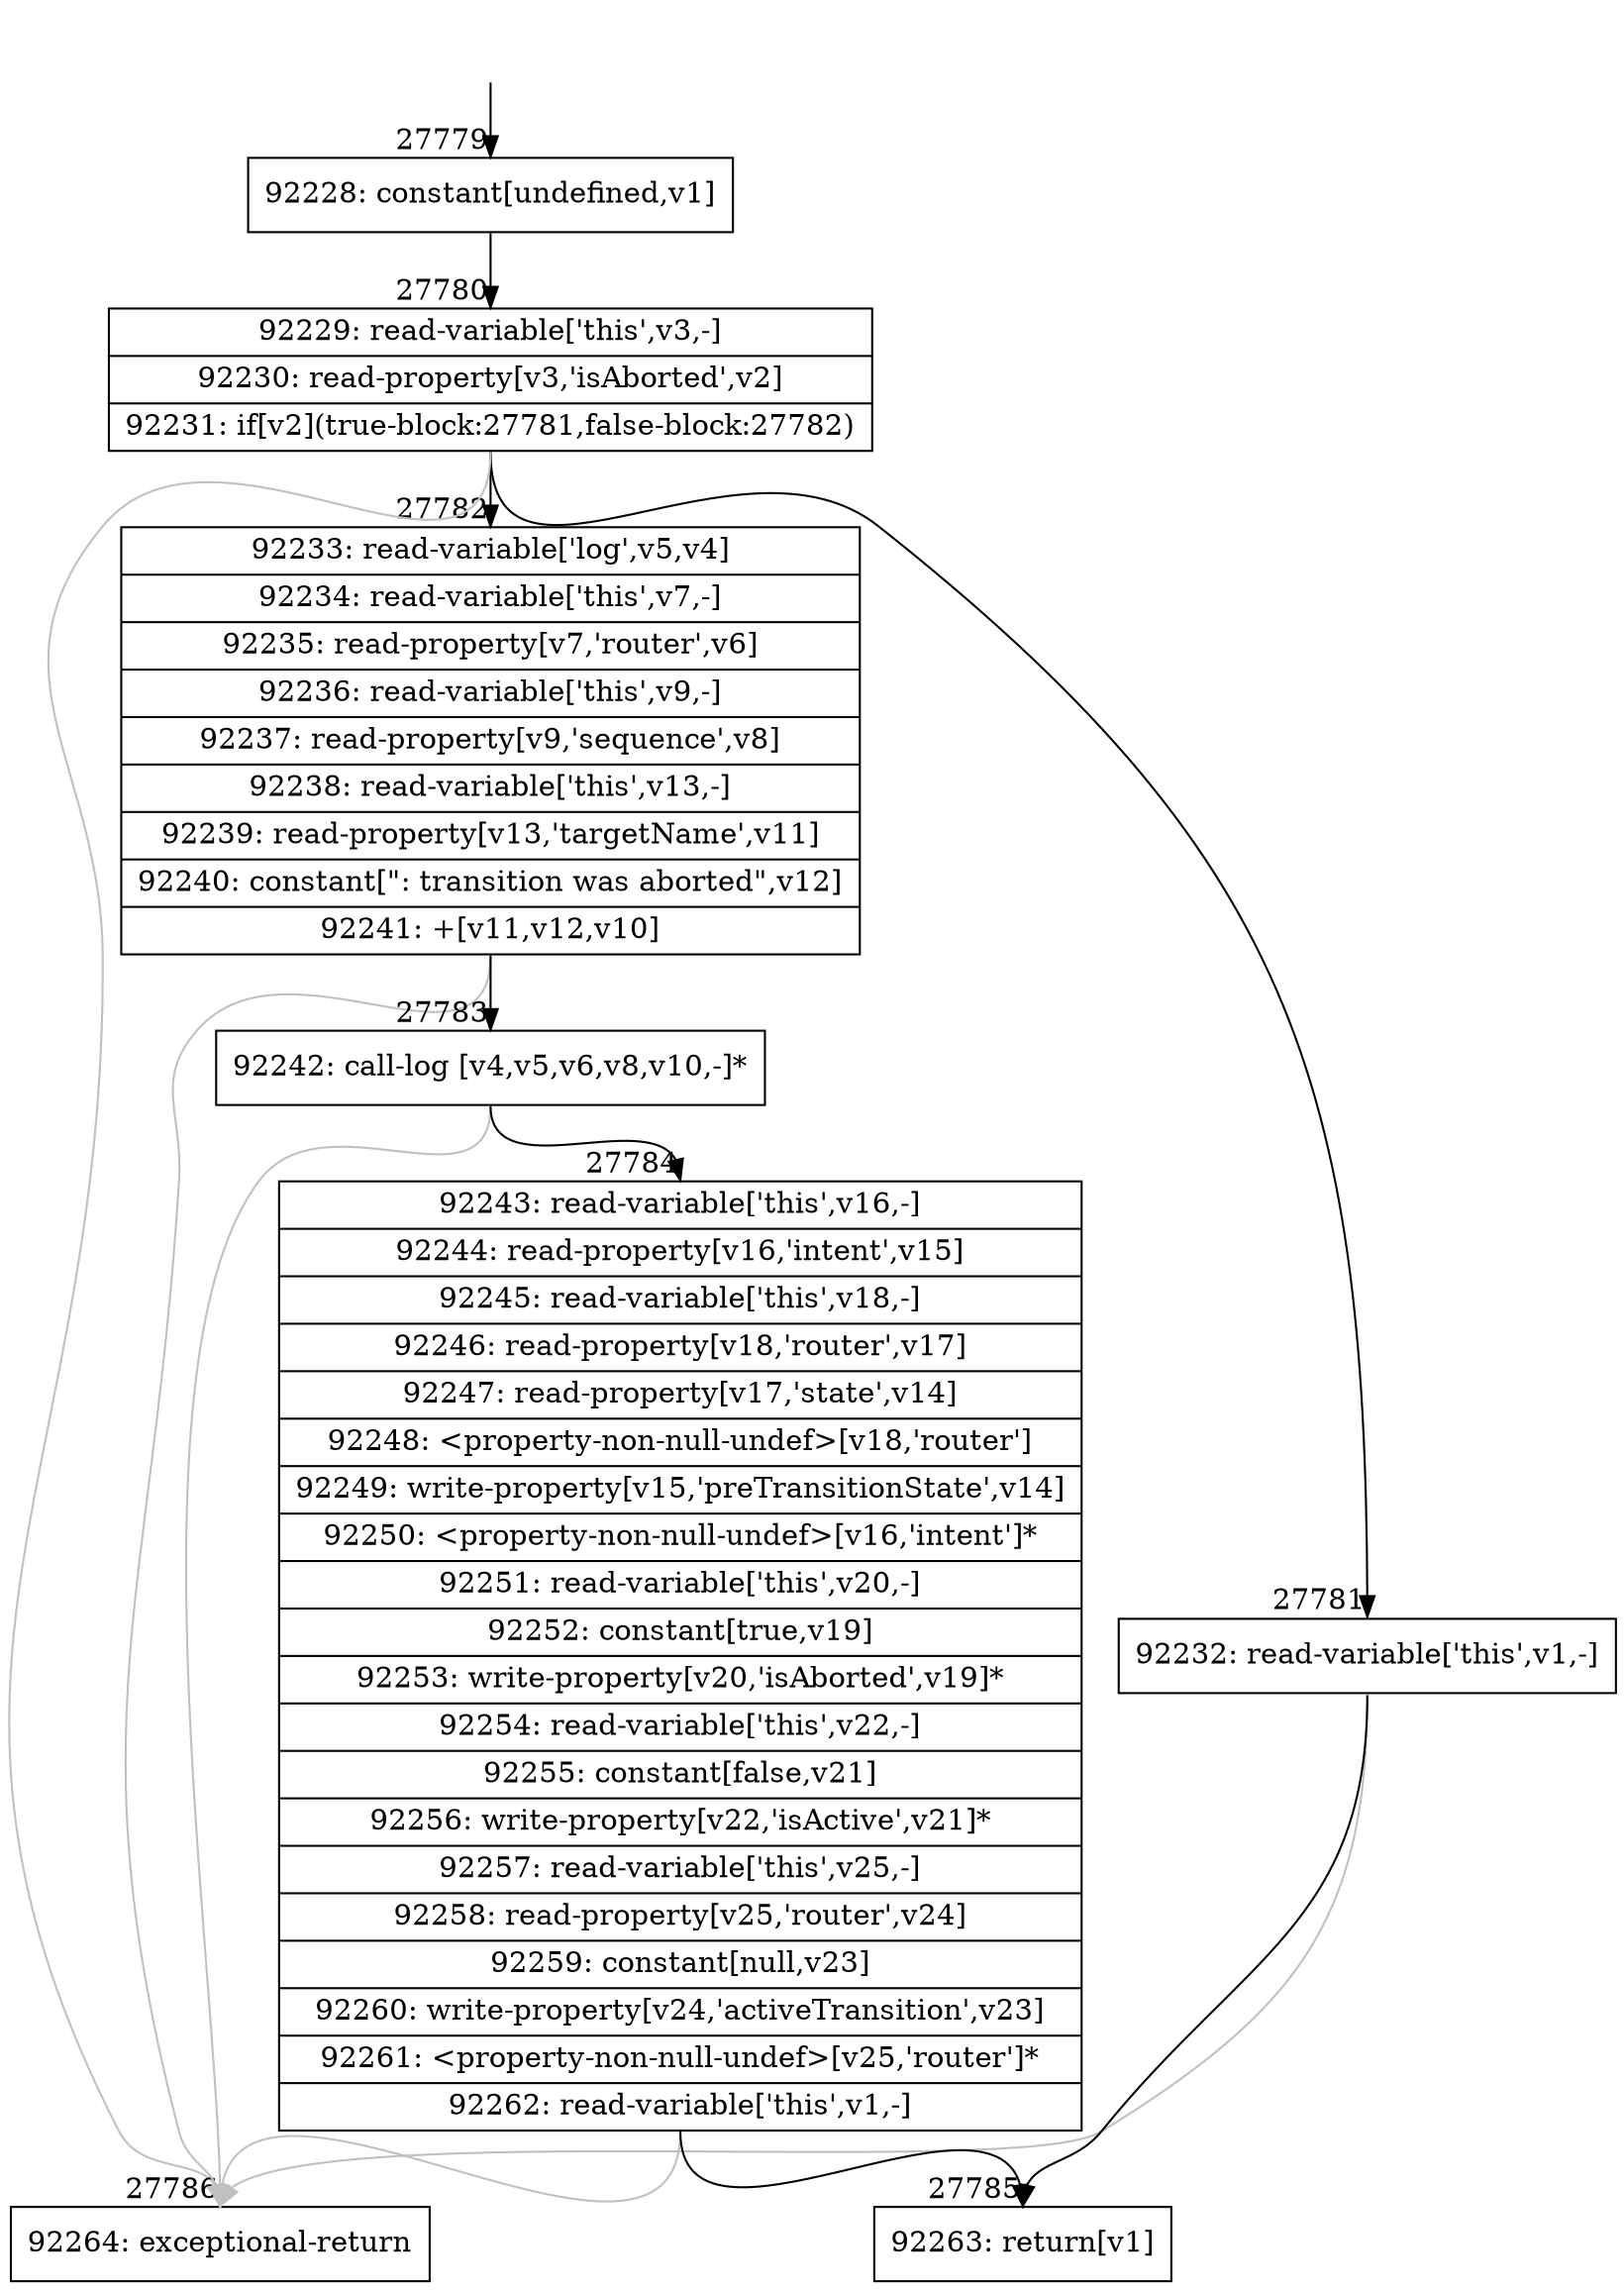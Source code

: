 digraph {
rankdir="TD"
BB_entry2424[shape=none,label=""];
BB_entry2424 -> BB27779 [tailport=s, headport=n, headlabel="    27779"]
BB27779 [shape=record label="{92228: constant[undefined,v1]}" ] 
BB27779 -> BB27780 [tailport=s, headport=n, headlabel="      27780"]
BB27780 [shape=record label="{92229: read-variable['this',v3,-]|92230: read-property[v3,'isAborted',v2]|92231: if[v2](true-block:27781,false-block:27782)}" ] 
BB27780 -> BB27781 [tailport=s, headport=n, headlabel="      27781"]
BB27780 -> BB27782 [tailport=s, headport=n, headlabel="      27782"]
BB27780 -> BB27786 [tailport=s, headport=n, color=gray, headlabel="      27786"]
BB27781 [shape=record label="{92232: read-variable['this',v1,-]}" ] 
BB27781 -> BB27785 [tailport=s, headport=n, headlabel="      27785"]
BB27781 -> BB27786 [tailport=s, headport=n, color=gray]
BB27782 [shape=record label="{92233: read-variable['log',v5,v4]|92234: read-variable['this',v7,-]|92235: read-property[v7,'router',v6]|92236: read-variable['this',v9,-]|92237: read-property[v9,'sequence',v8]|92238: read-variable['this',v13,-]|92239: read-property[v13,'targetName',v11]|92240: constant[\": transition was aborted\",v12]|92241: +[v11,v12,v10]}" ] 
BB27782 -> BB27783 [tailport=s, headport=n, headlabel="      27783"]
BB27782 -> BB27786 [tailport=s, headport=n, color=gray]
BB27783 [shape=record label="{92242: call-log [v4,v5,v6,v8,v10,-]*}" ] 
BB27783 -> BB27784 [tailport=s, headport=n, headlabel="      27784"]
BB27783 -> BB27786 [tailport=s, headport=n, color=gray]
BB27784 [shape=record label="{92243: read-variable['this',v16,-]|92244: read-property[v16,'intent',v15]|92245: read-variable['this',v18,-]|92246: read-property[v18,'router',v17]|92247: read-property[v17,'state',v14]|92248: \<property-non-null-undef\>[v18,'router']|92249: write-property[v15,'preTransitionState',v14]|92250: \<property-non-null-undef\>[v16,'intent']*|92251: read-variable['this',v20,-]|92252: constant[true,v19]|92253: write-property[v20,'isAborted',v19]*|92254: read-variable['this',v22,-]|92255: constant[false,v21]|92256: write-property[v22,'isActive',v21]*|92257: read-variable['this',v25,-]|92258: read-property[v25,'router',v24]|92259: constant[null,v23]|92260: write-property[v24,'activeTransition',v23]|92261: \<property-non-null-undef\>[v25,'router']*|92262: read-variable['this',v1,-]}" ] 
BB27784 -> BB27785 [tailport=s, headport=n]
BB27784 -> BB27786 [tailport=s, headport=n, color=gray]
BB27785 [shape=record label="{92263: return[v1]}" ] 
BB27786 [shape=record label="{92264: exceptional-return}" ] 
//#$~ 49891
}
